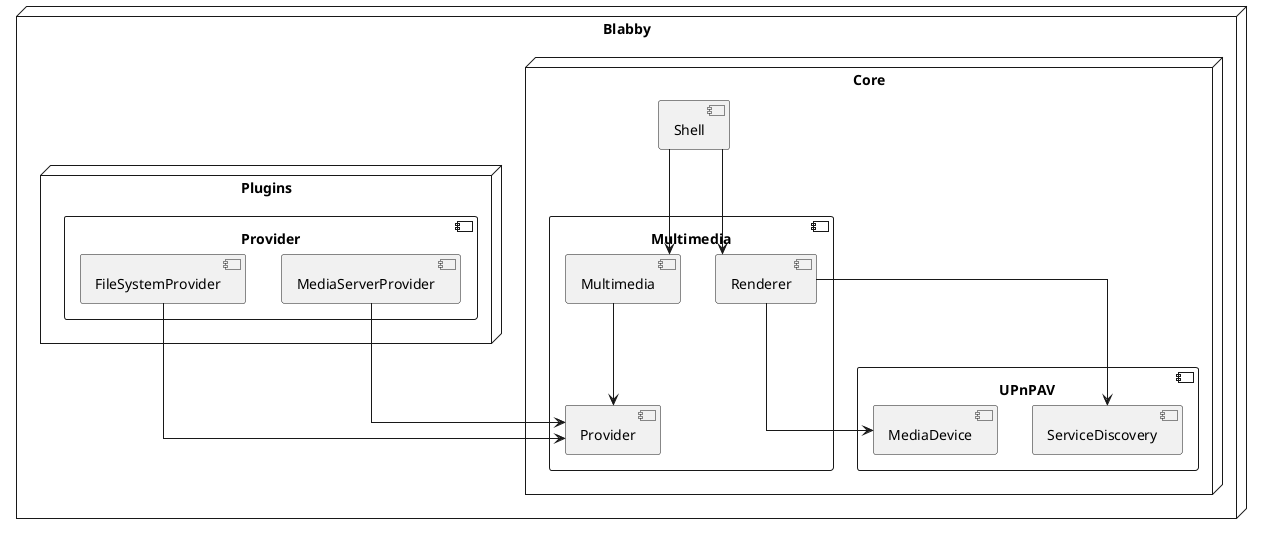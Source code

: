 @startuml inline_umlgraph_1.png
skinparam linetype ortho
node "Blabby" {
    node "Core" {
        component UPnPAV as upnpav{
            [ServiceDiscovery]
            [MediaDevice]
        }

        component Multimedia as media {
            [Provider]
            [Multimedia]
            [Renderer]

            [Renderer] --> [MediaDevice]
            [Renderer] --> [ServiceDiscovery]

            [Multimedia] --> [Provider]
        }

        component Shell as shell
        shell --> [Multimedia]
        shell --> [Renderer]
    }

    node "Plugins" {
        component Provider as provider{
            [MediaServerProvider]
            [FileSystemProvider]

            [MediaServerProvider] --> [Provider]
            [FileSystemProvider] --> [Provider]
        }
    }
}
@enduml
@startuml inline_umlgraph_2.png
skinparam linetype ortho
node "Multimedia"{
    node "Provider"{
        interface Provider
        class ProviderLoader
        class MediaSource
        class MediaItem 
        class MediaItemModel
        class ProviderModel

        class ProviderLoader {
            void loadProvider(QStringList providerFolders);
            std::shared_pointer<ProviderModel> providerModel();
        }

        class Provider {
            QString name();
            Version verion();
            QVector<std::shared_pointer<MediaSource> sources();
            sourceAdded(std::shared_pointer<MediaSource> source);
            sourceRemoved(std::shared_pointer<MediaSource> source);
        }

        class MediaSource{
            QString name();
            MediaItemModel model();
            std::optional<Icon> icon();
        }

        class MediaItem{
            QString name();
            std::optional<Icon> icon();
            QUrl url();
            Type type();
        }

        ProviderLoader --> Provider : creates
        ProviderLoader "1" o-- "1" ProviderModel 
        Provider "1" o-- "1..*" MediaSource
        MediaSource "1" o-- "1" MediaItemModel
        MediaItemModel "1" o-- "*" MediaItem
    }

    node Multimedia {

    }

    node Renderer {

    }
}
@enduml
